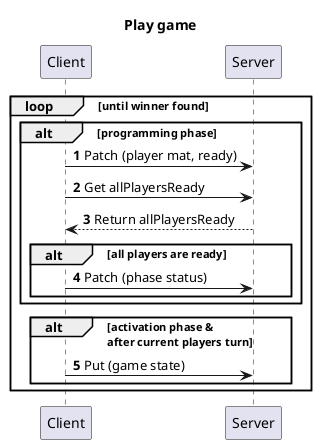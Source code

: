 @startuml
'https://plantuml.com/sequence-diagram

autonumber
title Play game

loop until winner found
alt programming phase
Client -> Server: Patch (player mat, ready)
Client -> Server: Get allPlayersReady
Server --> Client: Return allPlayersReady
alt all players are ready
Client -> Server: Patch (phase status)
end
end

alt activation phase & \nafter current players turn
Client -> Server: Put (game state)
end
end

@enduml